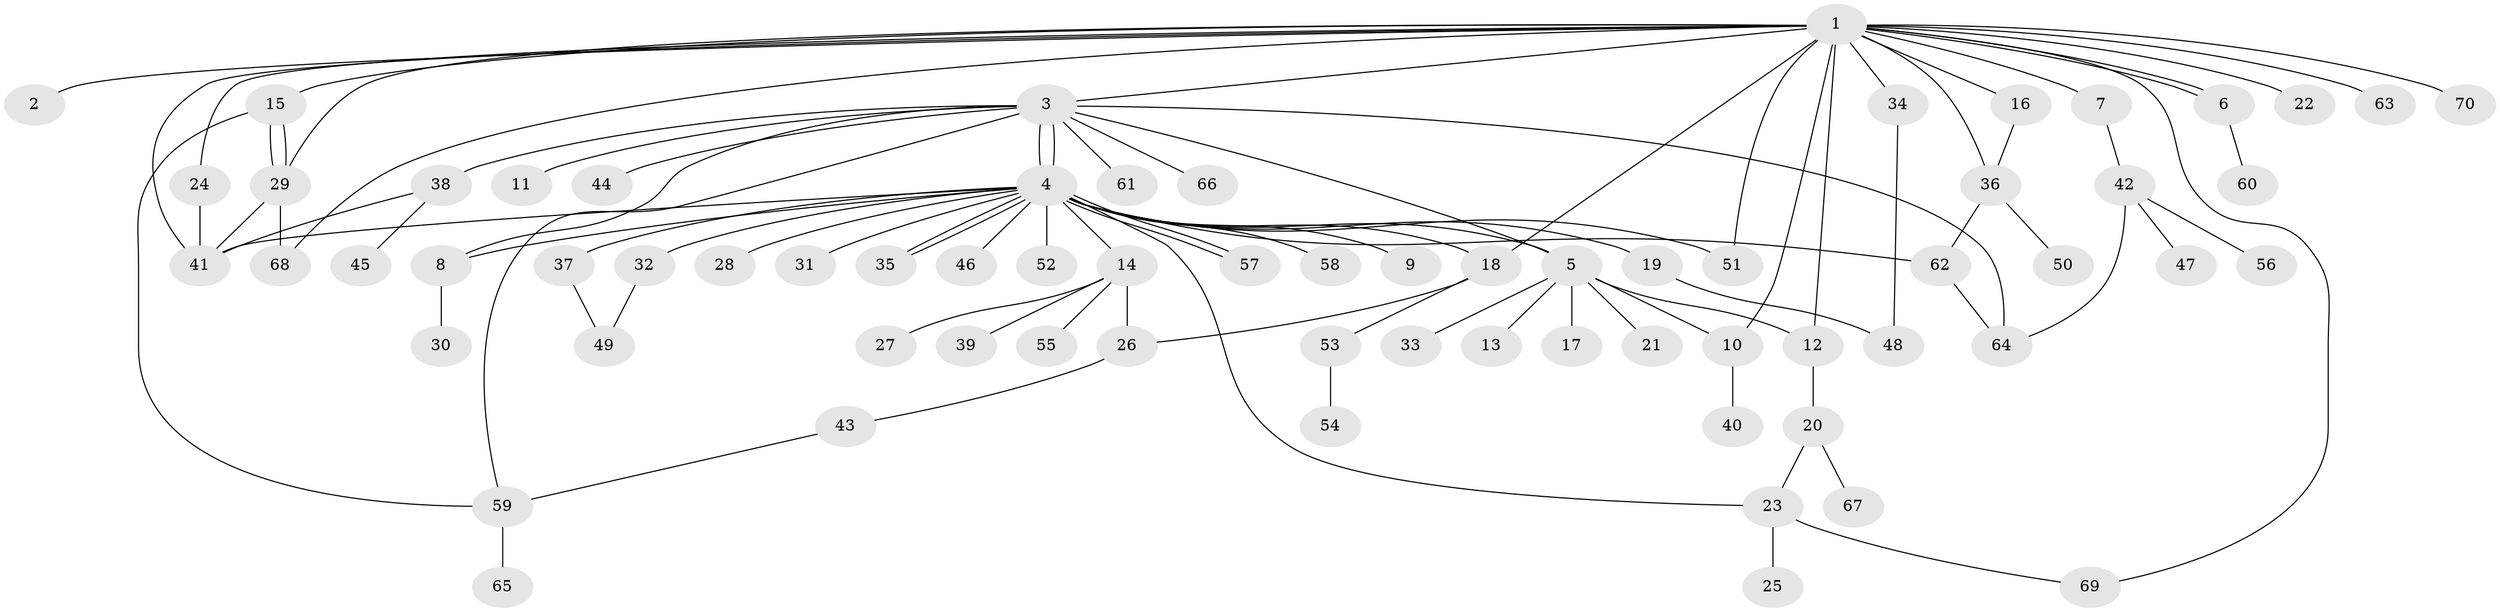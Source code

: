 // coarse degree distribution, {6: 0.045454545454545456, 10: 0.09090909090909091, 7: 0.045454545454545456, 5: 0.045454545454545456, 2: 0.3181818181818182, 3: 0.2727272727272727, 1: 0.18181818181818182}
// Generated by graph-tools (version 1.1) at 2025/50/03/04/25 22:50:29]
// undirected, 70 vertices, 97 edges
graph export_dot {
  node [color=gray90,style=filled];
  1;
  2;
  3;
  4;
  5;
  6;
  7;
  8;
  9;
  10;
  11;
  12;
  13;
  14;
  15;
  16;
  17;
  18;
  19;
  20;
  21;
  22;
  23;
  24;
  25;
  26;
  27;
  28;
  29;
  30;
  31;
  32;
  33;
  34;
  35;
  36;
  37;
  38;
  39;
  40;
  41;
  42;
  43;
  44;
  45;
  46;
  47;
  48;
  49;
  50;
  51;
  52;
  53;
  54;
  55;
  56;
  57;
  58;
  59;
  60;
  61;
  62;
  63;
  64;
  65;
  66;
  67;
  68;
  69;
  70;
  1 -- 2;
  1 -- 3;
  1 -- 6;
  1 -- 6;
  1 -- 7;
  1 -- 10;
  1 -- 12;
  1 -- 15;
  1 -- 16;
  1 -- 18;
  1 -- 22;
  1 -- 24;
  1 -- 29;
  1 -- 34;
  1 -- 36;
  1 -- 41;
  1 -- 51;
  1 -- 63;
  1 -- 68;
  1 -- 69;
  1 -- 70;
  3 -- 4;
  3 -- 4;
  3 -- 5;
  3 -- 8;
  3 -- 11;
  3 -- 38;
  3 -- 44;
  3 -- 59;
  3 -- 61;
  3 -- 64;
  3 -- 66;
  4 -- 5;
  4 -- 8;
  4 -- 9;
  4 -- 14;
  4 -- 18;
  4 -- 19;
  4 -- 23;
  4 -- 28;
  4 -- 31;
  4 -- 32;
  4 -- 35;
  4 -- 35;
  4 -- 37;
  4 -- 41;
  4 -- 46;
  4 -- 51;
  4 -- 52;
  4 -- 57;
  4 -- 57;
  4 -- 58;
  4 -- 62;
  5 -- 10;
  5 -- 12;
  5 -- 13;
  5 -- 17;
  5 -- 21;
  5 -- 33;
  6 -- 60;
  7 -- 42;
  8 -- 30;
  10 -- 40;
  12 -- 20;
  14 -- 26;
  14 -- 27;
  14 -- 39;
  14 -- 55;
  15 -- 29;
  15 -- 29;
  15 -- 59;
  16 -- 36;
  18 -- 26;
  18 -- 53;
  19 -- 48;
  20 -- 23;
  20 -- 67;
  23 -- 25;
  23 -- 69;
  24 -- 41;
  26 -- 43;
  29 -- 41;
  29 -- 68;
  32 -- 49;
  34 -- 48;
  36 -- 50;
  36 -- 62;
  37 -- 49;
  38 -- 41;
  38 -- 45;
  42 -- 47;
  42 -- 56;
  42 -- 64;
  43 -- 59;
  53 -- 54;
  59 -- 65;
  62 -- 64;
}
